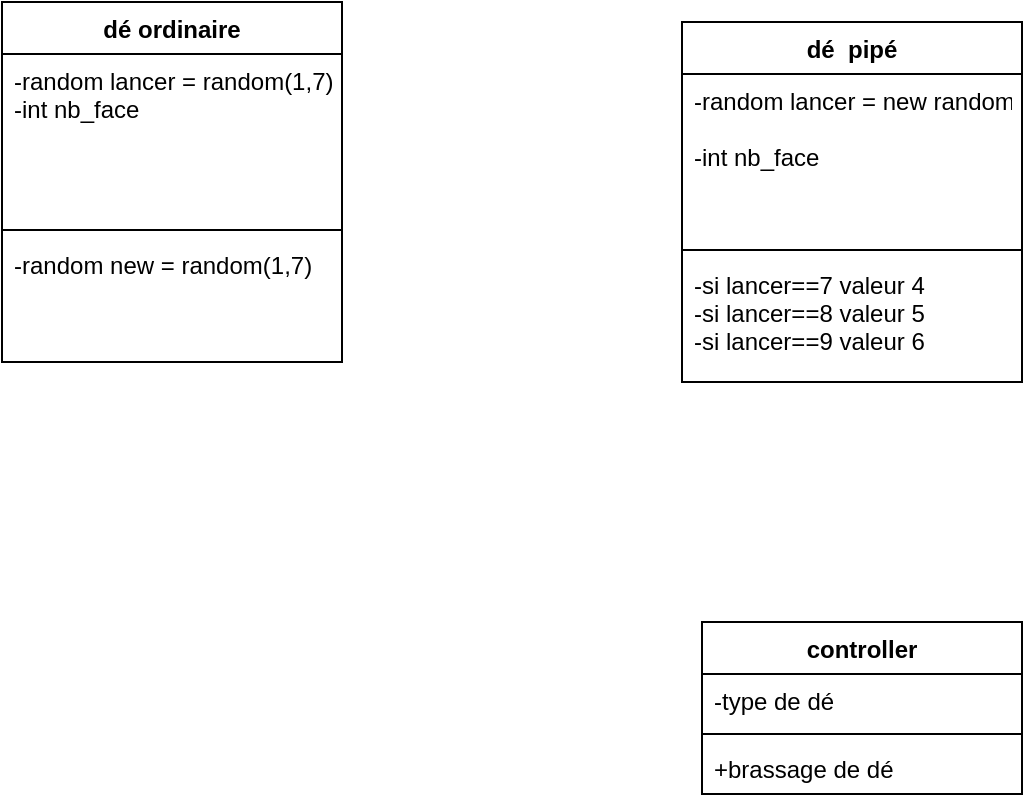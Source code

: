 <mxfile version="20.2.7" type="device"><diagram id="-iRnZv_m5nQl62nXV3TL" name="Page-1"><mxGraphModel dx="1422" dy="754" grid="1" gridSize="10" guides="1" tooltips="1" connect="1" arrows="1" fold="1" page="1" pageScale="1" pageWidth="827" pageHeight="1169" math="0" shadow="0"><root><mxCell id="0"/><mxCell id="1" parent="0"/><mxCell id="p0vcsrAf0AseSegRdZlL-1" value="dé ordinaire" style="swimlane;fontStyle=1;align=center;verticalAlign=top;childLayout=stackLayout;horizontal=1;startSize=26;horizontalStack=0;resizeParent=1;resizeParentMax=0;resizeLast=0;collapsible=1;marginBottom=0;" vertex="1" parent="1"><mxGeometry x="160" y="50" width="170" height="180" as="geometry"/></mxCell><mxCell id="p0vcsrAf0AseSegRdZlL-2" value="-random lancer = random(1,7)&#10;-int nb_face&#10;" style="text;strokeColor=none;fillColor=none;align=left;verticalAlign=top;spacingLeft=4;spacingRight=4;overflow=hidden;rotatable=0;points=[[0,0.5],[1,0.5]];portConstraint=eastwest;" vertex="1" parent="p0vcsrAf0AseSegRdZlL-1"><mxGeometry y="26" width="170" height="84" as="geometry"/></mxCell><mxCell id="p0vcsrAf0AseSegRdZlL-3" value="" style="line;strokeWidth=1;fillColor=none;align=left;verticalAlign=middle;spacingTop=-1;spacingLeft=3;spacingRight=3;rotatable=0;labelPosition=right;points=[];portConstraint=eastwest;" vertex="1" parent="p0vcsrAf0AseSegRdZlL-1"><mxGeometry y="110" width="170" height="8" as="geometry"/></mxCell><mxCell id="p0vcsrAf0AseSegRdZlL-4" value="-random new = random(1,7)&#10;&#10;" style="text;strokeColor=none;fillColor=none;align=left;verticalAlign=top;spacingLeft=4;spacingRight=4;overflow=hidden;rotatable=0;points=[[0,0.5],[1,0.5]];portConstraint=eastwest;" vertex="1" parent="p0vcsrAf0AseSegRdZlL-1"><mxGeometry y="118" width="170" height="62" as="geometry"/></mxCell><mxCell id="p0vcsrAf0AseSegRdZlL-5" value="dé  pipé" style="swimlane;fontStyle=1;align=center;verticalAlign=top;childLayout=stackLayout;horizontal=1;startSize=26;horizontalStack=0;resizeParent=1;resizeParentMax=0;resizeLast=0;collapsible=1;marginBottom=0;" vertex="1" parent="1"><mxGeometry x="500" y="60" width="170" height="180" as="geometry"/></mxCell><mxCell id="p0vcsrAf0AseSegRdZlL-6" value="-random lancer = new random(1,10)&#10;&#10;-int nb_face&#10;" style="text;strokeColor=none;fillColor=none;align=left;verticalAlign=top;spacingLeft=4;spacingRight=4;overflow=hidden;rotatable=0;points=[[0,0.5],[1,0.5]];portConstraint=eastwest;" vertex="1" parent="p0vcsrAf0AseSegRdZlL-5"><mxGeometry y="26" width="170" height="84" as="geometry"/></mxCell><mxCell id="p0vcsrAf0AseSegRdZlL-7" value="" style="line;strokeWidth=1;fillColor=none;align=left;verticalAlign=middle;spacingTop=-1;spacingLeft=3;spacingRight=3;rotatable=0;labelPosition=right;points=[];portConstraint=eastwest;" vertex="1" parent="p0vcsrAf0AseSegRdZlL-5"><mxGeometry y="110" width="170" height="8" as="geometry"/></mxCell><mxCell id="p0vcsrAf0AseSegRdZlL-8" value="-si lancer==7 valeur 4&#10;-si lancer==8 valeur 5&#10;-si lancer==9 valeur 6&#10;&#10;" style="text;strokeColor=none;fillColor=none;align=left;verticalAlign=top;spacingLeft=4;spacingRight=4;overflow=hidden;rotatable=0;points=[[0,0.5],[1,0.5]];portConstraint=eastwest;" vertex="1" parent="p0vcsrAf0AseSegRdZlL-5"><mxGeometry y="118" width="170" height="62" as="geometry"/></mxCell><mxCell id="p0vcsrAf0AseSegRdZlL-9" value="controller" style="swimlane;fontStyle=1;align=center;verticalAlign=top;childLayout=stackLayout;horizontal=1;startSize=26;horizontalStack=0;resizeParent=1;resizeParentMax=0;resizeLast=0;collapsible=1;marginBottom=0;" vertex="1" parent="1"><mxGeometry x="510" y="360" width="160" height="86" as="geometry"/></mxCell><mxCell id="p0vcsrAf0AseSegRdZlL-10" value="-type de dé" style="text;strokeColor=none;fillColor=none;align=left;verticalAlign=top;spacingLeft=4;spacingRight=4;overflow=hidden;rotatable=0;points=[[0,0.5],[1,0.5]];portConstraint=eastwest;" vertex="1" parent="p0vcsrAf0AseSegRdZlL-9"><mxGeometry y="26" width="160" height="26" as="geometry"/></mxCell><mxCell id="p0vcsrAf0AseSegRdZlL-11" value="" style="line;strokeWidth=1;fillColor=none;align=left;verticalAlign=middle;spacingTop=-1;spacingLeft=3;spacingRight=3;rotatable=0;labelPosition=right;points=[];portConstraint=eastwest;" vertex="1" parent="p0vcsrAf0AseSegRdZlL-9"><mxGeometry y="52" width="160" height="8" as="geometry"/></mxCell><mxCell id="p0vcsrAf0AseSegRdZlL-12" value="+brassage de dé" style="text;strokeColor=none;fillColor=none;align=left;verticalAlign=top;spacingLeft=4;spacingRight=4;overflow=hidden;rotatable=0;points=[[0,0.5],[1,0.5]];portConstraint=eastwest;" vertex="1" parent="p0vcsrAf0AseSegRdZlL-9"><mxGeometry y="60" width="160" height="26" as="geometry"/></mxCell></root></mxGraphModel></diagram></mxfile>